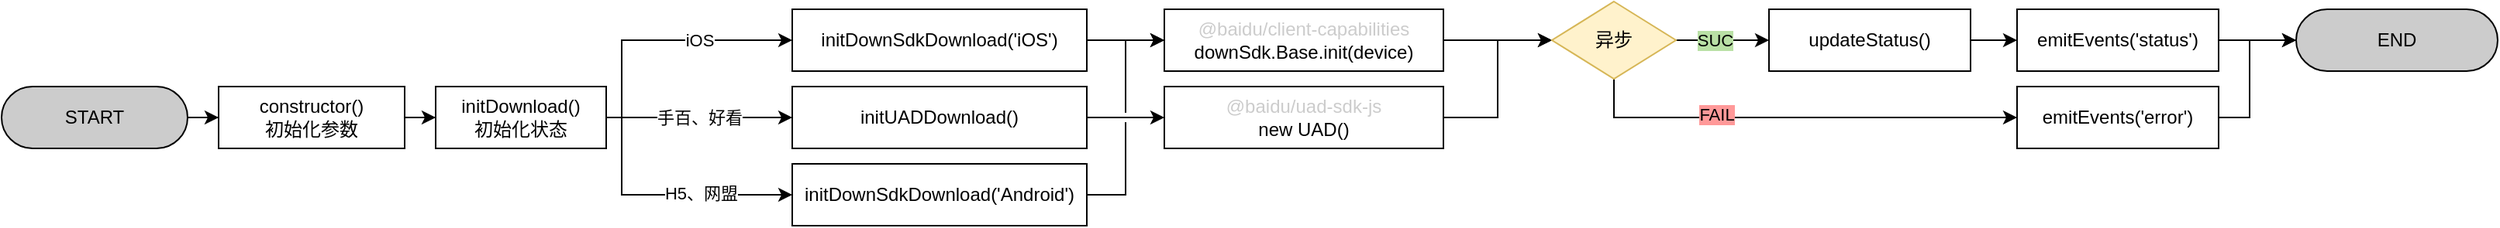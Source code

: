 <mxfile version="14.5.1" type="github">
  <diagram id="csZdatbT-MLVtHTUtJWY" name="第 1 页">
    <mxGraphModel dx="898" dy="623" grid="1" gridSize="10" guides="1" tooltips="1" connect="1" arrows="1" fold="1" page="1" pageScale="1" pageWidth="1169" pageHeight="827" math="0" shadow="0">
      <root>
        <mxCell id="0" />
        <mxCell id="1" parent="0" />
        <mxCell id="Eo1RPKwqrtq_0uB-Q4vs-5" value="" style="edgeStyle=orthogonalEdgeStyle;rounded=0;orthogonalLoop=1;jettySize=auto;html=1;" edge="1" parent="1" source="Eo1RPKwqrtq_0uB-Q4vs-3" target="Eo1RPKwqrtq_0uB-Q4vs-4">
          <mxGeometry relative="1" as="geometry" />
        </mxCell>
        <mxCell id="Eo1RPKwqrtq_0uB-Q4vs-3" value="START" style="rounded=1;whiteSpace=wrap;html=1;arcSize=50;fillColor=#CCCCCC;" vertex="1" parent="1">
          <mxGeometry x="40" y="90" width="120" height="40" as="geometry" />
        </mxCell>
        <mxCell id="Eo1RPKwqrtq_0uB-Q4vs-7" value="" style="edgeStyle=orthogonalEdgeStyle;rounded=0;orthogonalLoop=1;jettySize=auto;html=1;" edge="1" parent="1" source="Eo1RPKwqrtq_0uB-Q4vs-4" target="Eo1RPKwqrtq_0uB-Q4vs-6">
          <mxGeometry relative="1" as="geometry" />
        </mxCell>
        <mxCell id="Eo1RPKwqrtq_0uB-Q4vs-4" value="constructor()&lt;br&gt;初始化参数" style="rounded=1;whiteSpace=wrap;html=1;arcSize=0;" vertex="1" parent="1">
          <mxGeometry x="180" y="90" width="120" height="40" as="geometry" />
        </mxCell>
        <mxCell id="Eo1RPKwqrtq_0uB-Q4vs-10" value="" style="edgeStyle=orthogonalEdgeStyle;rounded=0;orthogonalLoop=1;jettySize=auto;html=1;" edge="1" parent="1" source="Eo1RPKwqrtq_0uB-Q4vs-6" target="Eo1RPKwqrtq_0uB-Q4vs-8">
          <mxGeometry relative="1" as="geometry">
            <Array as="points">
              <mxPoint x="440" y="110" />
              <mxPoint x="440" y="60" />
            </Array>
          </mxGeometry>
        </mxCell>
        <mxCell id="Eo1RPKwqrtq_0uB-Q4vs-11" value="iOS" style="edgeLabel;html=1;align=center;verticalAlign=middle;resizable=0;points=[];" vertex="1" connectable="0" parent="Eo1RPKwqrtq_0uB-Q4vs-10">
          <mxGeometry y="1" relative="1" as="geometry">
            <mxPoint x="25" y="1" as="offset" />
          </mxGeometry>
        </mxCell>
        <mxCell id="Eo1RPKwqrtq_0uB-Q4vs-22" value="" style="edgeStyle=orthogonalEdgeStyle;rounded=0;orthogonalLoop=1;jettySize=auto;html=1;" edge="1" parent="1" source="Eo1RPKwqrtq_0uB-Q4vs-6" target="Eo1RPKwqrtq_0uB-Q4vs-21">
          <mxGeometry relative="1" as="geometry" />
        </mxCell>
        <mxCell id="Eo1RPKwqrtq_0uB-Q4vs-26" value="手百、好看" style="edgeLabel;html=1;align=center;verticalAlign=middle;resizable=0;points=[];" vertex="1" connectable="0" parent="Eo1RPKwqrtq_0uB-Q4vs-22">
          <mxGeometry x="-0.2" y="-4" relative="1" as="geometry">
            <mxPoint x="12" y="-4" as="offset" />
          </mxGeometry>
        </mxCell>
        <mxCell id="Eo1RPKwqrtq_0uB-Q4vs-28" style="edgeStyle=orthogonalEdgeStyle;rounded=0;orthogonalLoop=1;jettySize=auto;html=1;entryX=0;entryY=0.5;entryDx=0;entryDy=0;" edge="1" parent="1" source="Eo1RPKwqrtq_0uB-Q4vs-6" target="Eo1RPKwqrtq_0uB-Q4vs-27">
          <mxGeometry relative="1" as="geometry">
            <Array as="points">
              <mxPoint x="440" y="110" />
              <mxPoint x="440" y="160" />
            </Array>
          </mxGeometry>
        </mxCell>
        <mxCell id="Eo1RPKwqrtq_0uB-Q4vs-29" value="H5、网盟" style="edgeLabel;html=1;align=center;verticalAlign=middle;resizable=0;points=[];" vertex="1" connectable="0" parent="Eo1RPKwqrtq_0uB-Q4vs-28">
          <mxGeometry x="0.306" y="1" relative="1" as="geometry">
            <mxPoint as="offset" />
          </mxGeometry>
        </mxCell>
        <mxCell id="Eo1RPKwqrtq_0uB-Q4vs-6" value="initDownload()&lt;br&gt;初始化状态" style="rounded=1;whiteSpace=wrap;html=1;arcSize=0;" vertex="1" parent="1">
          <mxGeometry x="320" y="90" width="110" height="40" as="geometry" />
        </mxCell>
        <mxCell id="Eo1RPKwqrtq_0uB-Q4vs-31" value="" style="edgeStyle=orthogonalEdgeStyle;rounded=0;orthogonalLoop=1;jettySize=auto;html=1;" edge="1" parent="1" source="Eo1RPKwqrtq_0uB-Q4vs-8" target="Eo1RPKwqrtq_0uB-Q4vs-30">
          <mxGeometry relative="1" as="geometry" />
        </mxCell>
        <mxCell id="Eo1RPKwqrtq_0uB-Q4vs-8" value="initDownSdkDownload(&#39;iOS&#39;)" style="whiteSpace=wrap;html=1;rounded=1;arcSize=0;" vertex="1" parent="1">
          <mxGeometry x="550" y="40" width="190" height="40" as="geometry" />
        </mxCell>
        <mxCell id="Eo1RPKwqrtq_0uB-Q4vs-43" value="" style="edgeStyle=orthogonalEdgeStyle;rounded=0;orthogonalLoop=1;jettySize=auto;html=1;jumpStyle=arc;" edge="1" parent="1" source="Eo1RPKwqrtq_0uB-Q4vs-21" target="Eo1RPKwqrtq_0uB-Q4vs-42">
          <mxGeometry relative="1" as="geometry" />
        </mxCell>
        <mxCell id="Eo1RPKwqrtq_0uB-Q4vs-21" value="initUADDownload()" style="rounded=1;whiteSpace=wrap;html=1;arcSize=0;" vertex="1" parent="1">
          <mxGeometry x="550" y="90" width="190" height="40" as="geometry" />
        </mxCell>
        <mxCell id="Eo1RPKwqrtq_0uB-Q4vs-32" style="edgeStyle=orthogonalEdgeStyle;rounded=0;orthogonalLoop=1;jettySize=auto;html=1;entryX=0;entryY=0.5;entryDx=0;entryDy=0;jumpStyle=gap;" edge="1" parent="1" source="Eo1RPKwqrtq_0uB-Q4vs-27" target="Eo1RPKwqrtq_0uB-Q4vs-30">
          <mxGeometry relative="1" as="geometry" />
        </mxCell>
        <mxCell id="Eo1RPKwqrtq_0uB-Q4vs-27" value="initDownSdkDownload(&#39;Android&#39;)" style="rounded=1;whiteSpace=wrap;html=1;arcSize=0;" vertex="1" parent="1">
          <mxGeometry x="550" y="140" width="190" height="40" as="geometry" />
        </mxCell>
        <mxCell id="Eo1RPKwqrtq_0uB-Q4vs-67" value="" style="edgeStyle=orthogonalEdgeStyle;rounded=0;jumpStyle=gap;orthogonalLoop=1;jettySize=auto;html=1;fontColor=#000000;" edge="1" parent="1" source="Eo1RPKwqrtq_0uB-Q4vs-30" target="Eo1RPKwqrtq_0uB-Q4vs-65">
          <mxGeometry relative="1" as="geometry" />
        </mxCell>
        <mxCell id="Eo1RPKwqrtq_0uB-Q4vs-30" value="&lt;font color=&quot;#cccccc&quot;&gt;@baidu/client-capabilities&lt;br&gt;&lt;/font&gt;downSdk.Base.init(device)" style="whiteSpace=wrap;html=1;rounded=1;arcSize=0;" vertex="1" parent="1">
          <mxGeometry x="790" y="40" width="180" height="40" as="geometry" />
        </mxCell>
        <mxCell id="Eo1RPKwqrtq_0uB-Q4vs-36" value="" style="edgeStyle=orthogonalEdgeStyle;rounded=0;orthogonalLoop=1;jettySize=auto;html=1;" edge="1" parent="1" source="Eo1RPKwqrtq_0uB-Q4vs-33" target="Eo1RPKwqrtq_0uB-Q4vs-35">
          <mxGeometry relative="1" as="geometry" />
        </mxCell>
        <mxCell id="Eo1RPKwqrtq_0uB-Q4vs-33" value="updateStatus()" style="whiteSpace=wrap;html=1;rounded=1;arcSize=0;" vertex="1" parent="1">
          <mxGeometry x="1180" y="40" width="130" height="40" as="geometry" />
        </mxCell>
        <mxCell id="Eo1RPKwqrtq_0uB-Q4vs-51" value="" style="edgeStyle=orthogonalEdgeStyle;rounded=0;jumpStyle=gap;orthogonalLoop=1;jettySize=auto;html=1;fontColor=#000000;" edge="1" parent="1" source="Eo1RPKwqrtq_0uB-Q4vs-35" target="Eo1RPKwqrtq_0uB-Q4vs-50">
          <mxGeometry relative="1" as="geometry" />
        </mxCell>
        <mxCell id="Eo1RPKwqrtq_0uB-Q4vs-35" value="emitEvents(&#39;status&#39;)" style="whiteSpace=wrap;html=1;rounded=1;arcSize=0;" vertex="1" parent="1">
          <mxGeometry x="1340" y="40" width="130" height="40" as="geometry" />
        </mxCell>
        <mxCell id="Eo1RPKwqrtq_0uB-Q4vs-68" value="" style="edgeStyle=orthogonalEdgeStyle;rounded=0;jumpStyle=gap;orthogonalLoop=1;jettySize=auto;html=1;fontColor=#000000;entryX=0;entryY=0.5;entryDx=0;entryDy=0;" edge="1" parent="1" source="Eo1RPKwqrtq_0uB-Q4vs-42" target="Eo1RPKwqrtq_0uB-Q4vs-65">
          <mxGeometry relative="1" as="geometry" />
        </mxCell>
        <mxCell id="Eo1RPKwqrtq_0uB-Q4vs-42" value="&lt;font color=&quot;#cccccc&quot;&gt;@baidu/uad-sdk-js&lt;br&gt;&lt;/font&gt;new UAD()" style="rounded=1;whiteSpace=wrap;html=1;arcSize=0;" vertex="1" parent="1">
          <mxGeometry x="790" y="90" width="180" height="40" as="geometry" />
        </mxCell>
        <mxCell id="Eo1RPKwqrtq_0uB-Q4vs-50" value="END" style="whiteSpace=wrap;html=1;rounded=1;arcSize=50;fillColor=#CCCCCC;" vertex="1" parent="1">
          <mxGeometry x="1520" y="40" width="130" height="40" as="geometry" />
        </mxCell>
        <mxCell id="Eo1RPKwqrtq_0uB-Q4vs-69" value="" style="edgeStyle=orthogonalEdgeStyle;rounded=0;jumpStyle=gap;orthogonalLoop=1;jettySize=auto;html=1;fontColor=#000000;" edge="1" parent="1" source="Eo1RPKwqrtq_0uB-Q4vs-65" target="Eo1RPKwqrtq_0uB-Q4vs-33">
          <mxGeometry relative="1" as="geometry" />
        </mxCell>
        <mxCell id="Eo1RPKwqrtq_0uB-Q4vs-70" value="SUC" style="edgeLabel;html=1;align=center;verticalAlign=middle;resizable=0;points=[];fontColor=#000000;labelBackgroundColor=#B9E0A5;" vertex="1" connectable="0" parent="Eo1RPKwqrtq_0uB-Q4vs-69">
          <mxGeometry x="-0.333" y="-2" relative="1" as="geometry">
            <mxPoint x="5" y="-2" as="offset" />
          </mxGeometry>
        </mxCell>
        <mxCell id="Eo1RPKwqrtq_0uB-Q4vs-72" style="edgeStyle=orthogonalEdgeStyle;rounded=0;jumpStyle=gap;orthogonalLoop=1;jettySize=auto;html=1;entryX=0;entryY=0.5;entryDx=0;entryDy=0;fontColor=#000000;exitX=0.5;exitY=1;exitDx=0;exitDy=0;" edge="1" parent="1" source="Eo1RPKwqrtq_0uB-Q4vs-65" target="Eo1RPKwqrtq_0uB-Q4vs-71">
          <mxGeometry relative="1" as="geometry" />
        </mxCell>
        <mxCell id="Eo1RPKwqrtq_0uB-Q4vs-73" value="FAIL" style="edgeLabel;html=1;align=center;verticalAlign=middle;resizable=0;points=[];fontColor=#000000;labelBackgroundColor=#FF9999;" vertex="1" connectable="0" parent="Eo1RPKwqrtq_0uB-Q4vs-72">
          <mxGeometry x="-0.27" y="-3" relative="1" as="geometry">
            <mxPoint x="-13" y="-5" as="offset" />
          </mxGeometry>
        </mxCell>
        <mxCell id="Eo1RPKwqrtq_0uB-Q4vs-65" value="异步" style="rhombus;whiteSpace=wrap;html=1;labelBackgroundColor=none;fillColor=#fff2cc;strokeColor=#d6b656;" vertex="1" parent="1">
          <mxGeometry x="1040" y="35" width="80" height="50" as="geometry" />
        </mxCell>
        <mxCell id="Eo1RPKwqrtq_0uB-Q4vs-74" style="edgeStyle=orthogonalEdgeStyle;rounded=0;jumpStyle=gap;orthogonalLoop=1;jettySize=auto;html=1;fontColor=#000000;entryX=0;entryY=0.5;entryDx=0;entryDy=0;" edge="1" parent="1" source="Eo1RPKwqrtq_0uB-Q4vs-71" target="Eo1RPKwqrtq_0uB-Q4vs-50">
          <mxGeometry relative="1" as="geometry">
            <mxPoint x="1490" y="60" as="targetPoint" />
            <Array as="points">
              <mxPoint x="1490" y="110" />
              <mxPoint x="1490" y="60" />
            </Array>
          </mxGeometry>
        </mxCell>
        <mxCell id="Eo1RPKwqrtq_0uB-Q4vs-71" value="emitEvents(&#39;error&#39;)" style="whiteSpace=wrap;html=1;rounded=1;arcSize=0;" vertex="1" parent="1">
          <mxGeometry x="1340" y="90" width="130" height="40" as="geometry" />
        </mxCell>
      </root>
    </mxGraphModel>
  </diagram>
</mxfile>
